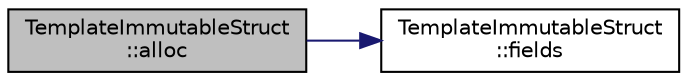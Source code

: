 digraph "TemplateImmutableStruct::alloc"
{
 // LATEX_PDF_SIZE
  edge [fontname="Helvetica",fontsize="10",labelfontname="Helvetica",labelfontsize="10"];
  node [fontname="Helvetica",fontsize="10",shape=record];
  rankdir="LR";
  Node1 [label="TemplateImmutableStruct\l::alloc",height=0.2,width=0.4,color="black", fillcolor="grey75", style="filled", fontcolor="black",tooltip=" "];
  Node1 -> Node2 [color="midnightblue",fontsize="10",style="solid",fontname="Helvetica"];
  Node2 [label="TemplateImmutableStruct\l::fields",height=0.2,width=0.4,color="black", fillcolor="white", style="filled",URL="$classTemplateImmutableStruct.html#aa30f7f2520d1ace48aeff4b79c2c17cd",tooltip=" "];
}
